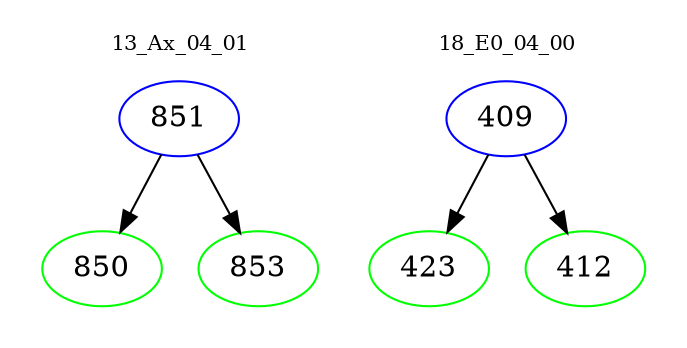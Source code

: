 digraph{
subgraph cluster_0 {
color = white
label = "13_Ax_04_01";
fontsize=10;
T0_851 [label="851", color="blue"]
T0_851 -> T0_850 [color="black"]
T0_850 [label="850", color="green"]
T0_851 -> T0_853 [color="black"]
T0_853 [label="853", color="green"]
}
subgraph cluster_1 {
color = white
label = "18_E0_04_00";
fontsize=10;
T1_409 [label="409", color="blue"]
T1_409 -> T1_423 [color="black"]
T1_423 [label="423", color="green"]
T1_409 -> T1_412 [color="black"]
T1_412 [label="412", color="green"]
}
}
